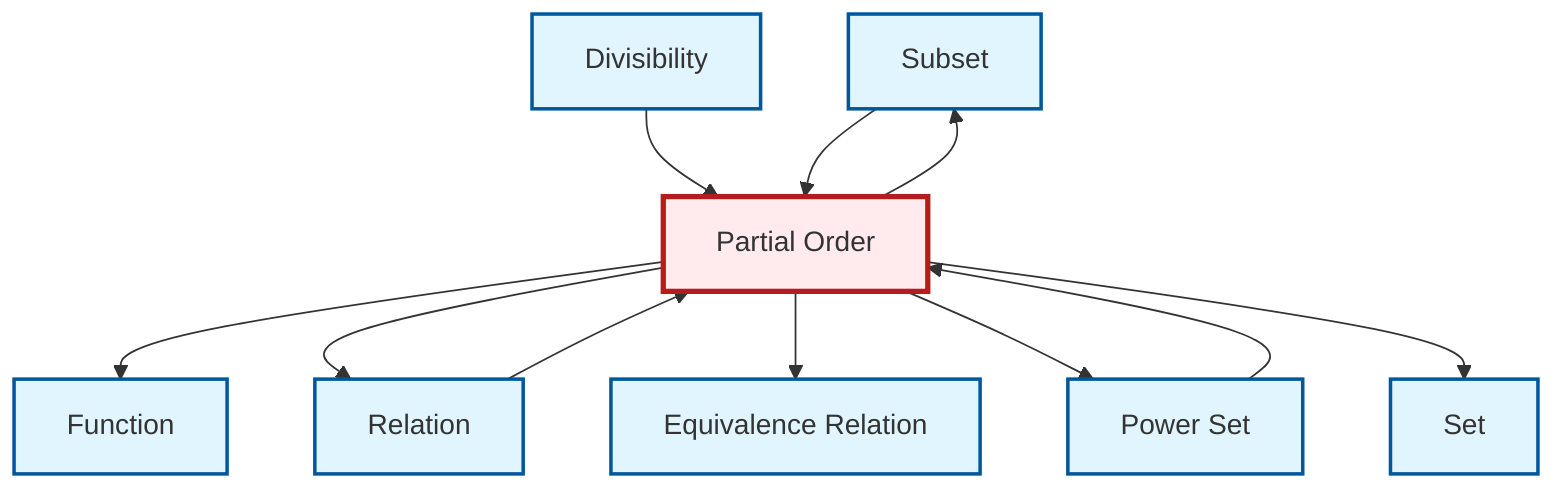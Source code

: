 graph TD
    classDef definition fill:#e1f5fe,stroke:#01579b,stroke-width:2px
    classDef theorem fill:#f3e5f5,stroke:#4a148c,stroke-width:2px
    classDef axiom fill:#fff3e0,stroke:#e65100,stroke-width:2px
    classDef example fill:#e8f5e9,stroke:#1b5e20,stroke-width:2px
    classDef current fill:#ffebee,stroke:#b71c1c,stroke-width:3px
    def-subset["Subset"]:::definition
    def-set["Set"]:::definition
    def-partial-order["Partial Order"]:::definition
    def-power-set["Power Set"]:::definition
    def-equivalence-relation["Equivalence Relation"]:::definition
    def-function["Function"]:::definition
    def-relation["Relation"]:::definition
    def-divisibility["Divisibility"]:::definition
    def-divisibility --> def-partial-order
    def-partial-order --> def-subset
    def-partial-order --> def-function
    def-partial-order --> def-relation
    def-partial-order --> def-equivalence-relation
    def-power-set --> def-partial-order
    def-subset --> def-partial-order
    def-relation --> def-partial-order
    def-partial-order --> def-power-set
    def-partial-order --> def-set
    class def-partial-order current